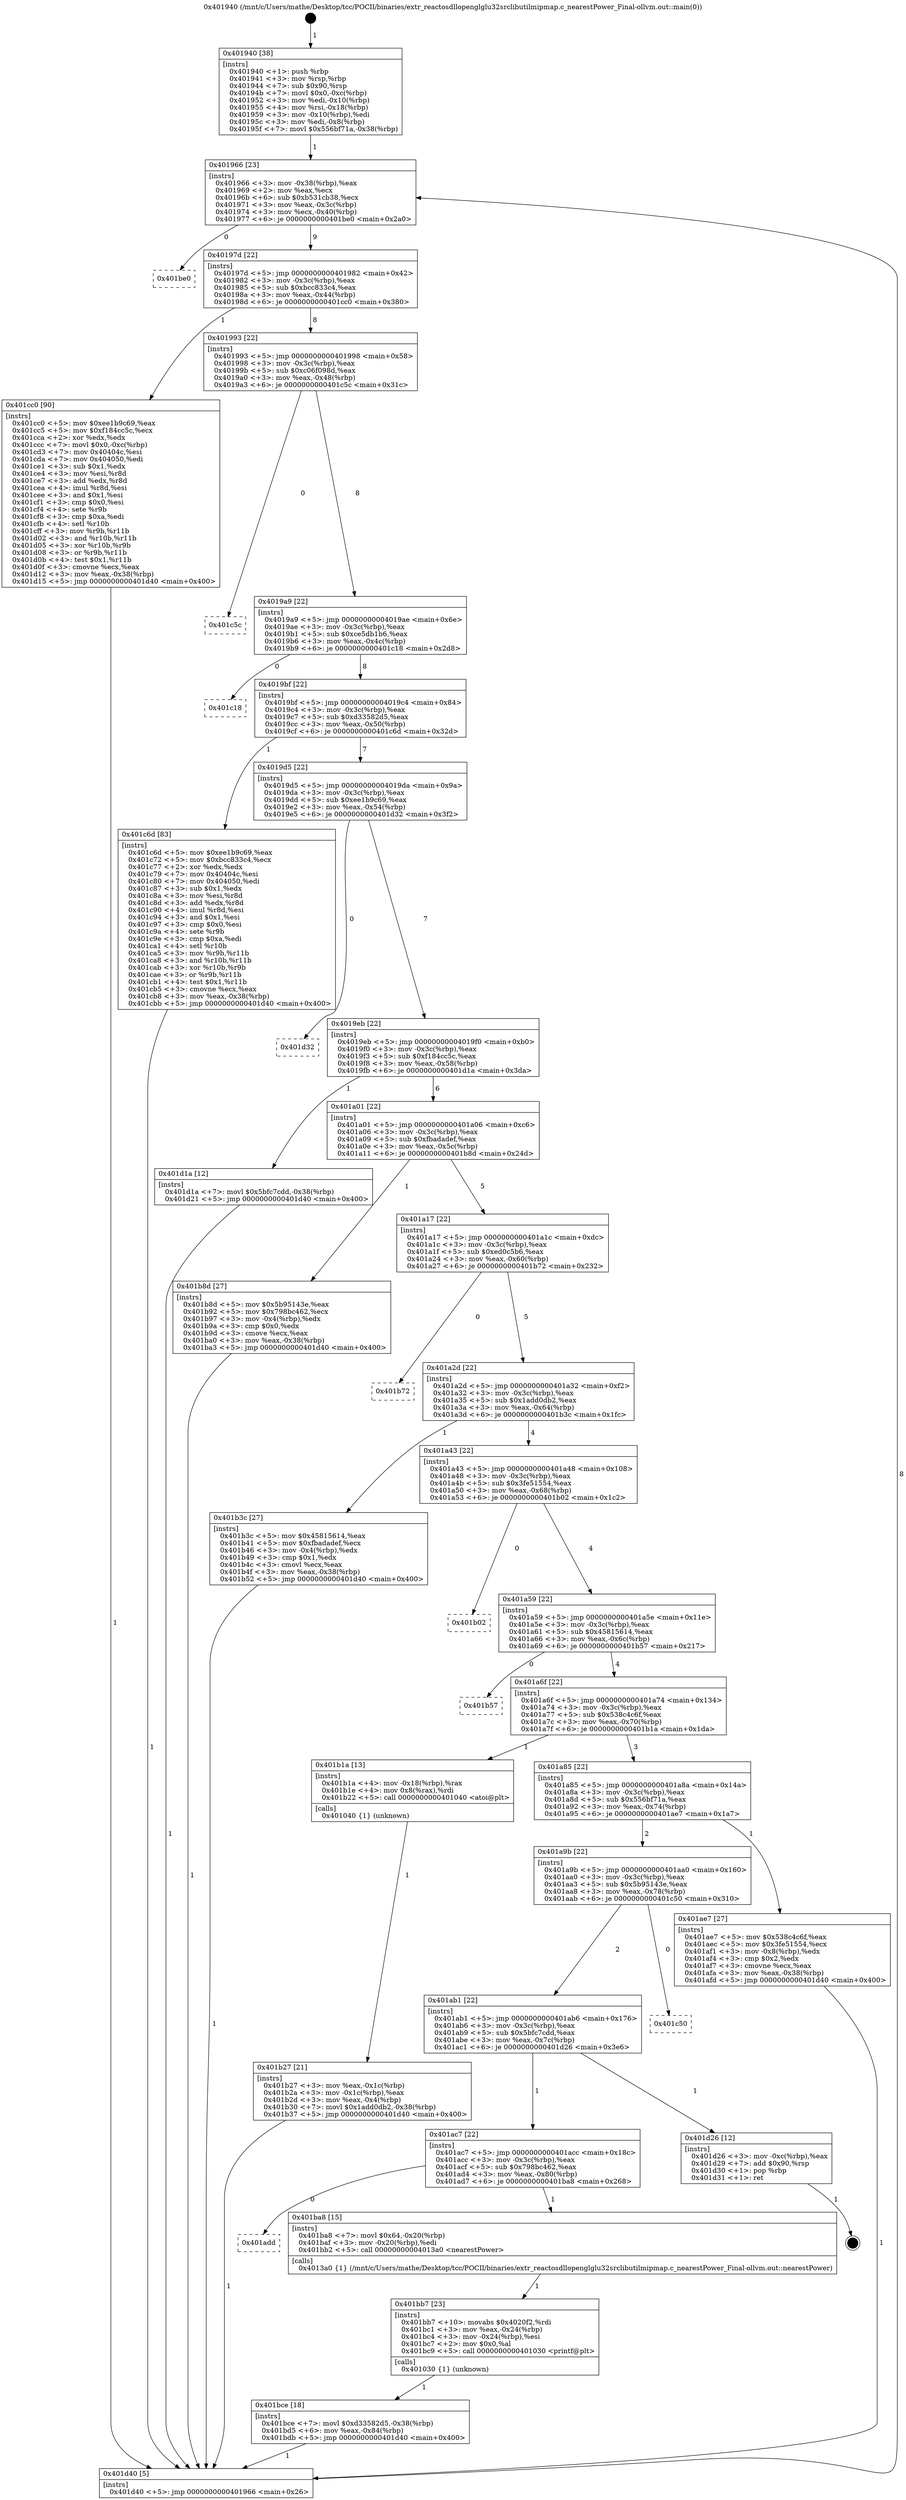 digraph "0x401940" {
  label = "0x401940 (/mnt/c/Users/mathe/Desktop/tcc/POCII/binaries/extr_reactosdllopenglglu32srclibutilmipmap.c_nearestPower_Final-ollvm.out::main(0))"
  labelloc = "t"
  node[shape=record]

  Entry [label="",width=0.3,height=0.3,shape=circle,fillcolor=black,style=filled]
  "0x401966" [label="{
     0x401966 [23]\l
     | [instrs]\l
     &nbsp;&nbsp;0x401966 \<+3\>: mov -0x38(%rbp),%eax\l
     &nbsp;&nbsp;0x401969 \<+2\>: mov %eax,%ecx\l
     &nbsp;&nbsp;0x40196b \<+6\>: sub $0xb531cb38,%ecx\l
     &nbsp;&nbsp;0x401971 \<+3\>: mov %eax,-0x3c(%rbp)\l
     &nbsp;&nbsp;0x401974 \<+3\>: mov %ecx,-0x40(%rbp)\l
     &nbsp;&nbsp;0x401977 \<+6\>: je 0000000000401be0 \<main+0x2a0\>\l
  }"]
  "0x401be0" [label="{
     0x401be0\l
  }", style=dashed]
  "0x40197d" [label="{
     0x40197d [22]\l
     | [instrs]\l
     &nbsp;&nbsp;0x40197d \<+5\>: jmp 0000000000401982 \<main+0x42\>\l
     &nbsp;&nbsp;0x401982 \<+3\>: mov -0x3c(%rbp),%eax\l
     &nbsp;&nbsp;0x401985 \<+5\>: sub $0xbcc833c4,%eax\l
     &nbsp;&nbsp;0x40198a \<+3\>: mov %eax,-0x44(%rbp)\l
     &nbsp;&nbsp;0x40198d \<+6\>: je 0000000000401cc0 \<main+0x380\>\l
  }"]
  Exit [label="",width=0.3,height=0.3,shape=circle,fillcolor=black,style=filled,peripheries=2]
  "0x401cc0" [label="{
     0x401cc0 [90]\l
     | [instrs]\l
     &nbsp;&nbsp;0x401cc0 \<+5\>: mov $0xee1b9c69,%eax\l
     &nbsp;&nbsp;0x401cc5 \<+5\>: mov $0xf184cc5c,%ecx\l
     &nbsp;&nbsp;0x401cca \<+2\>: xor %edx,%edx\l
     &nbsp;&nbsp;0x401ccc \<+7\>: movl $0x0,-0xc(%rbp)\l
     &nbsp;&nbsp;0x401cd3 \<+7\>: mov 0x40404c,%esi\l
     &nbsp;&nbsp;0x401cda \<+7\>: mov 0x404050,%edi\l
     &nbsp;&nbsp;0x401ce1 \<+3\>: sub $0x1,%edx\l
     &nbsp;&nbsp;0x401ce4 \<+3\>: mov %esi,%r8d\l
     &nbsp;&nbsp;0x401ce7 \<+3\>: add %edx,%r8d\l
     &nbsp;&nbsp;0x401cea \<+4\>: imul %r8d,%esi\l
     &nbsp;&nbsp;0x401cee \<+3\>: and $0x1,%esi\l
     &nbsp;&nbsp;0x401cf1 \<+3\>: cmp $0x0,%esi\l
     &nbsp;&nbsp;0x401cf4 \<+4\>: sete %r9b\l
     &nbsp;&nbsp;0x401cf8 \<+3\>: cmp $0xa,%edi\l
     &nbsp;&nbsp;0x401cfb \<+4\>: setl %r10b\l
     &nbsp;&nbsp;0x401cff \<+3\>: mov %r9b,%r11b\l
     &nbsp;&nbsp;0x401d02 \<+3\>: and %r10b,%r11b\l
     &nbsp;&nbsp;0x401d05 \<+3\>: xor %r10b,%r9b\l
     &nbsp;&nbsp;0x401d08 \<+3\>: or %r9b,%r11b\l
     &nbsp;&nbsp;0x401d0b \<+4\>: test $0x1,%r11b\l
     &nbsp;&nbsp;0x401d0f \<+3\>: cmovne %ecx,%eax\l
     &nbsp;&nbsp;0x401d12 \<+3\>: mov %eax,-0x38(%rbp)\l
     &nbsp;&nbsp;0x401d15 \<+5\>: jmp 0000000000401d40 \<main+0x400\>\l
  }"]
  "0x401993" [label="{
     0x401993 [22]\l
     | [instrs]\l
     &nbsp;&nbsp;0x401993 \<+5\>: jmp 0000000000401998 \<main+0x58\>\l
     &nbsp;&nbsp;0x401998 \<+3\>: mov -0x3c(%rbp),%eax\l
     &nbsp;&nbsp;0x40199b \<+5\>: sub $0xc06f098d,%eax\l
     &nbsp;&nbsp;0x4019a0 \<+3\>: mov %eax,-0x48(%rbp)\l
     &nbsp;&nbsp;0x4019a3 \<+6\>: je 0000000000401c5c \<main+0x31c\>\l
  }"]
  "0x401bce" [label="{
     0x401bce [18]\l
     | [instrs]\l
     &nbsp;&nbsp;0x401bce \<+7\>: movl $0xd33582d5,-0x38(%rbp)\l
     &nbsp;&nbsp;0x401bd5 \<+6\>: mov %eax,-0x84(%rbp)\l
     &nbsp;&nbsp;0x401bdb \<+5\>: jmp 0000000000401d40 \<main+0x400\>\l
  }"]
  "0x401c5c" [label="{
     0x401c5c\l
  }", style=dashed]
  "0x4019a9" [label="{
     0x4019a9 [22]\l
     | [instrs]\l
     &nbsp;&nbsp;0x4019a9 \<+5\>: jmp 00000000004019ae \<main+0x6e\>\l
     &nbsp;&nbsp;0x4019ae \<+3\>: mov -0x3c(%rbp),%eax\l
     &nbsp;&nbsp;0x4019b1 \<+5\>: sub $0xce5db1b6,%eax\l
     &nbsp;&nbsp;0x4019b6 \<+3\>: mov %eax,-0x4c(%rbp)\l
     &nbsp;&nbsp;0x4019b9 \<+6\>: je 0000000000401c18 \<main+0x2d8\>\l
  }"]
  "0x401bb7" [label="{
     0x401bb7 [23]\l
     | [instrs]\l
     &nbsp;&nbsp;0x401bb7 \<+10\>: movabs $0x4020f2,%rdi\l
     &nbsp;&nbsp;0x401bc1 \<+3\>: mov %eax,-0x24(%rbp)\l
     &nbsp;&nbsp;0x401bc4 \<+3\>: mov -0x24(%rbp),%esi\l
     &nbsp;&nbsp;0x401bc7 \<+2\>: mov $0x0,%al\l
     &nbsp;&nbsp;0x401bc9 \<+5\>: call 0000000000401030 \<printf@plt\>\l
     | [calls]\l
     &nbsp;&nbsp;0x401030 \{1\} (unknown)\l
  }"]
  "0x401c18" [label="{
     0x401c18\l
  }", style=dashed]
  "0x4019bf" [label="{
     0x4019bf [22]\l
     | [instrs]\l
     &nbsp;&nbsp;0x4019bf \<+5\>: jmp 00000000004019c4 \<main+0x84\>\l
     &nbsp;&nbsp;0x4019c4 \<+3\>: mov -0x3c(%rbp),%eax\l
     &nbsp;&nbsp;0x4019c7 \<+5\>: sub $0xd33582d5,%eax\l
     &nbsp;&nbsp;0x4019cc \<+3\>: mov %eax,-0x50(%rbp)\l
     &nbsp;&nbsp;0x4019cf \<+6\>: je 0000000000401c6d \<main+0x32d\>\l
  }"]
  "0x401add" [label="{
     0x401add\l
  }", style=dashed]
  "0x401c6d" [label="{
     0x401c6d [83]\l
     | [instrs]\l
     &nbsp;&nbsp;0x401c6d \<+5\>: mov $0xee1b9c69,%eax\l
     &nbsp;&nbsp;0x401c72 \<+5\>: mov $0xbcc833c4,%ecx\l
     &nbsp;&nbsp;0x401c77 \<+2\>: xor %edx,%edx\l
     &nbsp;&nbsp;0x401c79 \<+7\>: mov 0x40404c,%esi\l
     &nbsp;&nbsp;0x401c80 \<+7\>: mov 0x404050,%edi\l
     &nbsp;&nbsp;0x401c87 \<+3\>: sub $0x1,%edx\l
     &nbsp;&nbsp;0x401c8a \<+3\>: mov %esi,%r8d\l
     &nbsp;&nbsp;0x401c8d \<+3\>: add %edx,%r8d\l
     &nbsp;&nbsp;0x401c90 \<+4\>: imul %r8d,%esi\l
     &nbsp;&nbsp;0x401c94 \<+3\>: and $0x1,%esi\l
     &nbsp;&nbsp;0x401c97 \<+3\>: cmp $0x0,%esi\l
     &nbsp;&nbsp;0x401c9a \<+4\>: sete %r9b\l
     &nbsp;&nbsp;0x401c9e \<+3\>: cmp $0xa,%edi\l
     &nbsp;&nbsp;0x401ca1 \<+4\>: setl %r10b\l
     &nbsp;&nbsp;0x401ca5 \<+3\>: mov %r9b,%r11b\l
     &nbsp;&nbsp;0x401ca8 \<+3\>: and %r10b,%r11b\l
     &nbsp;&nbsp;0x401cab \<+3\>: xor %r10b,%r9b\l
     &nbsp;&nbsp;0x401cae \<+3\>: or %r9b,%r11b\l
     &nbsp;&nbsp;0x401cb1 \<+4\>: test $0x1,%r11b\l
     &nbsp;&nbsp;0x401cb5 \<+3\>: cmovne %ecx,%eax\l
     &nbsp;&nbsp;0x401cb8 \<+3\>: mov %eax,-0x38(%rbp)\l
     &nbsp;&nbsp;0x401cbb \<+5\>: jmp 0000000000401d40 \<main+0x400\>\l
  }"]
  "0x4019d5" [label="{
     0x4019d5 [22]\l
     | [instrs]\l
     &nbsp;&nbsp;0x4019d5 \<+5\>: jmp 00000000004019da \<main+0x9a\>\l
     &nbsp;&nbsp;0x4019da \<+3\>: mov -0x3c(%rbp),%eax\l
     &nbsp;&nbsp;0x4019dd \<+5\>: sub $0xee1b9c69,%eax\l
     &nbsp;&nbsp;0x4019e2 \<+3\>: mov %eax,-0x54(%rbp)\l
     &nbsp;&nbsp;0x4019e5 \<+6\>: je 0000000000401d32 \<main+0x3f2\>\l
  }"]
  "0x401ba8" [label="{
     0x401ba8 [15]\l
     | [instrs]\l
     &nbsp;&nbsp;0x401ba8 \<+7\>: movl $0x64,-0x20(%rbp)\l
     &nbsp;&nbsp;0x401baf \<+3\>: mov -0x20(%rbp),%edi\l
     &nbsp;&nbsp;0x401bb2 \<+5\>: call 00000000004013a0 \<nearestPower\>\l
     | [calls]\l
     &nbsp;&nbsp;0x4013a0 \{1\} (/mnt/c/Users/mathe/Desktop/tcc/POCII/binaries/extr_reactosdllopenglglu32srclibutilmipmap.c_nearestPower_Final-ollvm.out::nearestPower)\l
  }"]
  "0x401d32" [label="{
     0x401d32\l
  }", style=dashed]
  "0x4019eb" [label="{
     0x4019eb [22]\l
     | [instrs]\l
     &nbsp;&nbsp;0x4019eb \<+5\>: jmp 00000000004019f0 \<main+0xb0\>\l
     &nbsp;&nbsp;0x4019f0 \<+3\>: mov -0x3c(%rbp),%eax\l
     &nbsp;&nbsp;0x4019f3 \<+5\>: sub $0xf184cc5c,%eax\l
     &nbsp;&nbsp;0x4019f8 \<+3\>: mov %eax,-0x58(%rbp)\l
     &nbsp;&nbsp;0x4019fb \<+6\>: je 0000000000401d1a \<main+0x3da\>\l
  }"]
  "0x401ac7" [label="{
     0x401ac7 [22]\l
     | [instrs]\l
     &nbsp;&nbsp;0x401ac7 \<+5\>: jmp 0000000000401acc \<main+0x18c\>\l
     &nbsp;&nbsp;0x401acc \<+3\>: mov -0x3c(%rbp),%eax\l
     &nbsp;&nbsp;0x401acf \<+5\>: sub $0x798bc462,%eax\l
     &nbsp;&nbsp;0x401ad4 \<+3\>: mov %eax,-0x80(%rbp)\l
     &nbsp;&nbsp;0x401ad7 \<+6\>: je 0000000000401ba8 \<main+0x268\>\l
  }"]
  "0x401d1a" [label="{
     0x401d1a [12]\l
     | [instrs]\l
     &nbsp;&nbsp;0x401d1a \<+7\>: movl $0x5bfc7cdd,-0x38(%rbp)\l
     &nbsp;&nbsp;0x401d21 \<+5\>: jmp 0000000000401d40 \<main+0x400\>\l
  }"]
  "0x401a01" [label="{
     0x401a01 [22]\l
     | [instrs]\l
     &nbsp;&nbsp;0x401a01 \<+5\>: jmp 0000000000401a06 \<main+0xc6\>\l
     &nbsp;&nbsp;0x401a06 \<+3\>: mov -0x3c(%rbp),%eax\l
     &nbsp;&nbsp;0x401a09 \<+5\>: sub $0xfbadadef,%eax\l
     &nbsp;&nbsp;0x401a0e \<+3\>: mov %eax,-0x5c(%rbp)\l
     &nbsp;&nbsp;0x401a11 \<+6\>: je 0000000000401b8d \<main+0x24d\>\l
  }"]
  "0x401d26" [label="{
     0x401d26 [12]\l
     | [instrs]\l
     &nbsp;&nbsp;0x401d26 \<+3\>: mov -0xc(%rbp),%eax\l
     &nbsp;&nbsp;0x401d29 \<+7\>: add $0x90,%rsp\l
     &nbsp;&nbsp;0x401d30 \<+1\>: pop %rbp\l
     &nbsp;&nbsp;0x401d31 \<+1\>: ret\l
  }"]
  "0x401b8d" [label="{
     0x401b8d [27]\l
     | [instrs]\l
     &nbsp;&nbsp;0x401b8d \<+5\>: mov $0x5b95143e,%eax\l
     &nbsp;&nbsp;0x401b92 \<+5\>: mov $0x798bc462,%ecx\l
     &nbsp;&nbsp;0x401b97 \<+3\>: mov -0x4(%rbp),%edx\l
     &nbsp;&nbsp;0x401b9a \<+3\>: cmp $0x0,%edx\l
     &nbsp;&nbsp;0x401b9d \<+3\>: cmove %ecx,%eax\l
     &nbsp;&nbsp;0x401ba0 \<+3\>: mov %eax,-0x38(%rbp)\l
     &nbsp;&nbsp;0x401ba3 \<+5\>: jmp 0000000000401d40 \<main+0x400\>\l
  }"]
  "0x401a17" [label="{
     0x401a17 [22]\l
     | [instrs]\l
     &nbsp;&nbsp;0x401a17 \<+5\>: jmp 0000000000401a1c \<main+0xdc\>\l
     &nbsp;&nbsp;0x401a1c \<+3\>: mov -0x3c(%rbp),%eax\l
     &nbsp;&nbsp;0x401a1f \<+5\>: sub $0xed0c5b6,%eax\l
     &nbsp;&nbsp;0x401a24 \<+3\>: mov %eax,-0x60(%rbp)\l
     &nbsp;&nbsp;0x401a27 \<+6\>: je 0000000000401b72 \<main+0x232\>\l
  }"]
  "0x401ab1" [label="{
     0x401ab1 [22]\l
     | [instrs]\l
     &nbsp;&nbsp;0x401ab1 \<+5\>: jmp 0000000000401ab6 \<main+0x176\>\l
     &nbsp;&nbsp;0x401ab6 \<+3\>: mov -0x3c(%rbp),%eax\l
     &nbsp;&nbsp;0x401ab9 \<+5\>: sub $0x5bfc7cdd,%eax\l
     &nbsp;&nbsp;0x401abe \<+3\>: mov %eax,-0x7c(%rbp)\l
     &nbsp;&nbsp;0x401ac1 \<+6\>: je 0000000000401d26 \<main+0x3e6\>\l
  }"]
  "0x401b72" [label="{
     0x401b72\l
  }", style=dashed]
  "0x401a2d" [label="{
     0x401a2d [22]\l
     | [instrs]\l
     &nbsp;&nbsp;0x401a2d \<+5\>: jmp 0000000000401a32 \<main+0xf2\>\l
     &nbsp;&nbsp;0x401a32 \<+3\>: mov -0x3c(%rbp),%eax\l
     &nbsp;&nbsp;0x401a35 \<+5\>: sub $0x1add0db2,%eax\l
     &nbsp;&nbsp;0x401a3a \<+3\>: mov %eax,-0x64(%rbp)\l
     &nbsp;&nbsp;0x401a3d \<+6\>: je 0000000000401b3c \<main+0x1fc\>\l
  }"]
  "0x401c50" [label="{
     0x401c50\l
  }", style=dashed]
  "0x401b3c" [label="{
     0x401b3c [27]\l
     | [instrs]\l
     &nbsp;&nbsp;0x401b3c \<+5\>: mov $0x45815614,%eax\l
     &nbsp;&nbsp;0x401b41 \<+5\>: mov $0xfbadadef,%ecx\l
     &nbsp;&nbsp;0x401b46 \<+3\>: mov -0x4(%rbp),%edx\l
     &nbsp;&nbsp;0x401b49 \<+3\>: cmp $0x1,%edx\l
     &nbsp;&nbsp;0x401b4c \<+3\>: cmovl %ecx,%eax\l
     &nbsp;&nbsp;0x401b4f \<+3\>: mov %eax,-0x38(%rbp)\l
     &nbsp;&nbsp;0x401b52 \<+5\>: jmp 0000000000401d40 \<main+0x400\>\l
  }"]
  "0x401a43" [label="{
     0x401a43 [22]\l
     | [instrs]\l
     &nbsp;&nbsp;0x401a43 \<+5\>: jmp 0000000000401a48 \<main+0x108\>\l
     &nbsp;&nbsp;0x401a48 \<+3\>: mov -0x3c(%rbp),%eax\l
     &nbsp;&nbsp;0x401a4b \<+5\>: sub $0x3fe51554,%eax\l
     &nbsp;&nbsp;0x401a50 \<+3\>: mov %eax,-0x68(%rbp)\l
     &nbsp;&nbsp;0x401a53 \<+6\>: je 0000000000401b02 \<main+0x1c2\>\l
  }"]
  "0x401b27" [label="{
     0x401b27 [21]\l
     | [instrs]\l
     &nbsp;&nbsp;0x401b27 \<+3\>: mov %eax,-0x1c(%rbp)\l
     &nbsp;&nbsp;0x401b2a \<+3\>: mov -0x1c(%rbp),%eax\l
     &nbsp;&nbsp;0x401b2d \<+3\>: mov %eax,-0x4(%rbp)\l
     &nbsp;&nbsp;0x401b30 \<+7\>: movl $0x1add0db2,-0x38(%rbp)\l
     &nbsp;&nbsp;0x401b37 \<+5\>: jmp 0000000000401d40 \<main+0x400\>\l
  }"]
  "0x401b02" [label="{
     0x401b02\l
  }", style=dashed]
  "0x401a59" [label="{
     0x401a59 [22]\l
     | [instrs]\l
     &nbsp;&nbsp;0x401a59 \<+5\>: jmp 0000000000401a5e \<main+0x11e\>\l
     &nbsp;&nbsp;0x401a5e \<+3\>: mov -0x3c(%rbp),%eax\l
     &nbsp;&nbsp;0x401a61 \<+5\>: sub $0x45815614,%eax\l
     &nbsp;&nbsp;0x401a66 \<+3\>: mov %eax,-0x6c(%rbp)\l
     &nbsp;&nbsp;0x401a69 \<+6\>: je 0000000000401b57 \<main+0x217\>\l
  }"]
  "0x401940" [label="{
     0x401940 [38]\l
     | [instrs]\l
     &nbsp;&nbsp;0x401940 \<+1\>: push %rbp\l
     &nbsp;&nbsp;0x401941 \<+3\>: mov %rsp,%rbp\l
     &nbsp;&nbsp;0x401944 \<+7\>: sub $0x90,%rsp\l
     &nbsp;&nbsp;0x40194b \<+7\>: movl $0x0,-0xc(%rbp)\l
     &nbsp;&nbsp;0x401952 \<+3\>: mov %edi,-0x10(%rbp)\l
     &nbsp;&nbsp;0x401955 \<+4\>: mov %rsi,-0x18(%rbp)\l
     &nbsp;&nbsp;0x401959 \<+3\>: mov -0x10(%rbp),%edi\l
     &nbsp;&nbsp;0x40195c \<+3\>: mov %edi,-0x8(%rbp)\l
     &nbsp;&nbsp;0x40195f \<+7\>: movl $0x556bf71a,-0x38(%rbp)\l
  }"]
  "0x401b57" [label="{
     0x401b57\l
  }", style=dashed]
  "0x401a6f" [label="{
     0x401a6f [22]\l
     | [instrs]\l
     &nbsp;&nbsp;0x401a6f \<+5\>: jmp 0000000000401a74 \<main+0x134\>\l
     &nbsp;&nbsp;0x401a74 \<+3\>: mov -0x3c(%rbp),%eax\l
     &nbsp;&nbsp;0x401a77 \<+5\>: sub $0x538c4c6f,%eax\l
     &nbsp;&nbsp;0x401a7c \<+3\>: mov %eax,-0x70(%rbp)\l
     &nbsp;&nbsp;0x401a7f \<+6\>: je 0000000000401b1a \<main+0x1da\>\l
  }"]
  "0x401d40" [label="{
     0x401d40 [5]\l
     | [instrs]\l
     &nbsp;&nbsp;0x401d40 \<+5\>: jmp 0000000000401966 \<main+0x26\>\l
  }"]
  "0x401b1a" [label="{
     0x401b1a [13]\l
     | [instrs]\l
     &nbsp;&nbsp;0x401b1a \<+4\>: mov -0x18(%rbp),%rax\l
     &nbsp;&nbsp;0x401b1e \<+4\>: mov 0x8(%rax),%rdi\l
     &nbsp;&nbsp;0x401b22 \<+5\>: call 0000000000401040 \<atoi@plt\>\l
     | [calls]\l
     &nbsp;&nbsp;0x401040 \{1\} (unknown)\l
  }"]
  "0x401a85" [label="{
     0x401a85 [22]\l
     | [instrs]\l
     &nbsp;&nbsp;0x401a85 \<+5\>: jmp 0000000000401a8a \<main+0x14a\>\l
     &nbsp;&nbsp;0x401a8a \<+3\>: mov -0x3c(%rbp),%eax\l
     &nbsp;&nbsp;0x401a8d \<+5\>: sub $0x556bf71a,%eax\l
     &nbsp;&nbsp;0x401a92 \<+3\>: mov %eax,-0x74(%rbp)\l
     &nbsp;&nbsp;0x401a95 \<+6\>: je 0000000000401ae7 \<main+0x1a7\>\l
  }"]
  "0x401a9b" [label="{
     0x401a9b [22]\l
     | [instrs]\l
     &nbsp;&nbsp;0x401a9b \<+5\>: jmp 0000000000401aa0 \<main+0x160\>\l
     &nbsp;&nbsp;0x401aa0 \<+3\>: mov -0x3c(%rbp),%eax\l
     &nbsp;&nbsp;0x401aa3 \<+5\>: sub $0x5b95143e,%eax\l
     &nbsp;&nbsp;0x401aa8 \<+3\>: mov %eax,-0x78(%rbp)\l
     &nbsp;&nbsp;0x401aab \<+6\>: je 0000000000401c50 \<main+0x310\>\l
  }"]
  "0x401ae7" [label="{
     0x401ae7 [27]\l
     | [instrs]\l
     &nbsp;&nbsp;0x401ae7 \<+5\>: mov $0x538c4c6f,%eax\l
     &nbsp;&nbsp;0x401aec \<+5\>: mov $0x3fe51554,%ecx\l
     &nbsp;&nbsp;0x401af1 \<+3\>: mov -0x8(%rbp),%edx\l
     &nbsp;&nbsp;0x401af4 \<+3\>: cmp $0x2,%edx\l
     &nbsp;&nbsp;0x401af7 \<+3\>: cmovne %ecx,%eax\l
     &nbsp;&nbsp;0x401afa \<+3\>: mov %eax,-0x38(%rbp)\l
     &nbsp;&nbsp;0x401afd \<+5\>: jmp 0000000000401d40 \<main+0x400\>\l
  }"]
  Entry -> "0x401940" [label=" 1"]
  "0x401966" -> "0x401be0" [label=" 0"]
  "0x401966" -> "0x40197d" [label=" 9"]
  "0x401d26" -> Exit [label=" 1"]
  "0x40197d" -> "0x401cc0" [label=" 1"]
  "0x40197d" -> "0x401993" [label=" 8"]
  "0x401d1a" -> "0x401d40" [label=" 1"]
  "0x401993" -> "0x401c5c" [label=" 0"]
  "0x401993" -> "0x4019a9" [label=" 8"]
  "0x401cc0" -> "0x401d40" [label=" 1"]
  "0x4019a9" -> "0x401c18" [label=" 0"]
  "0x4019a9" -> "0x4019bf" [label=" 8"]
  "0x401c6d" -> "0x401d40" [label=" 1"]
  "0x4019bf" -> "0x401c6d" [label=" 1"]
  "0x4019bf" -> "0x4019d5" [label=" 7"]
  "0x401bce" -> "0x401d40" [label=" 1"]
  "0x4019d5" -> "0x401d32" [label=" 0"]
  "0x4019d5" -> "0x4019eb" [label=" 7"]
  "0x401bb7" -> "0x401bce" [label=" 1"]
  "0x4019eb" -> "0x401d1a" [label=" 1"]
  "0x4019eb" -> "0x401a01" [label=" 6"]
  "0x401ac7" -> "0x401add" [label=" 0"]
  "0x401a01" -> "0x401b8d" [label=" 1"]
  "0x401a01" -> "0x401a17" [label=" 5"]
  "0x401ac7" -> "0x401ba8" [label=" 1"]
  "0x401a17" -> "0x401b72" [label=" 0"]
  "0x401a17" -> "0x401a2d" [label=" 5"]
  "0x401ab1" -> "0x401ac7" [label=" 1"]
  "0x401a2d" -> "0x401b3c" [label=" 1"]
  "0x401a2d" -> "0x401a43" [label=" 4"]
  "0x401ab1" -> "0x401d26" [label=" 1"]
  "0x401a43" -> "0x401b02" [label=" 0"]
  "0x401a43" -> "0x401a59" [label=" 4"]
  "0x401a9b" -> "0x401ab1" [label=" 2"]
  "0x401a59" -> "0x401b57" [label=" 0"]
  "0x401a59" -> "0x401a6f" [label=" 4"]
  "0x401a9b" -> "0x401c50" [label=" 0"]
  "0x401a6f" -> "0x401b1a" [label=" 1"]
  "0x401a6f" -> "0x401a85" [label=" 3"]
  "0x401ba8" -> "0x401bb7" [label=" 1"]
  "0x401a85" -> "0x401ae7" [label=" 1"]
  "0x401a85" -> "0x401a9b" [label=" 2"]
  "0x401ae7" -> "0x401d40" [label=" 1"]
  "0x401940" -> "0x401966" [label=" 1"]
  "0x401d40" -> "0x401966" [label=" 8"]
  "0x401b1a" -> "0x401b27" [label=" 1"]
  "0x401b27" -> "0x401d40" [label=" 1"]
  "0x401b3c" -> "0x401d40" [label=" 1"]
  "0x401b8d" -> "0x401d40" [label=" 1"]
}
